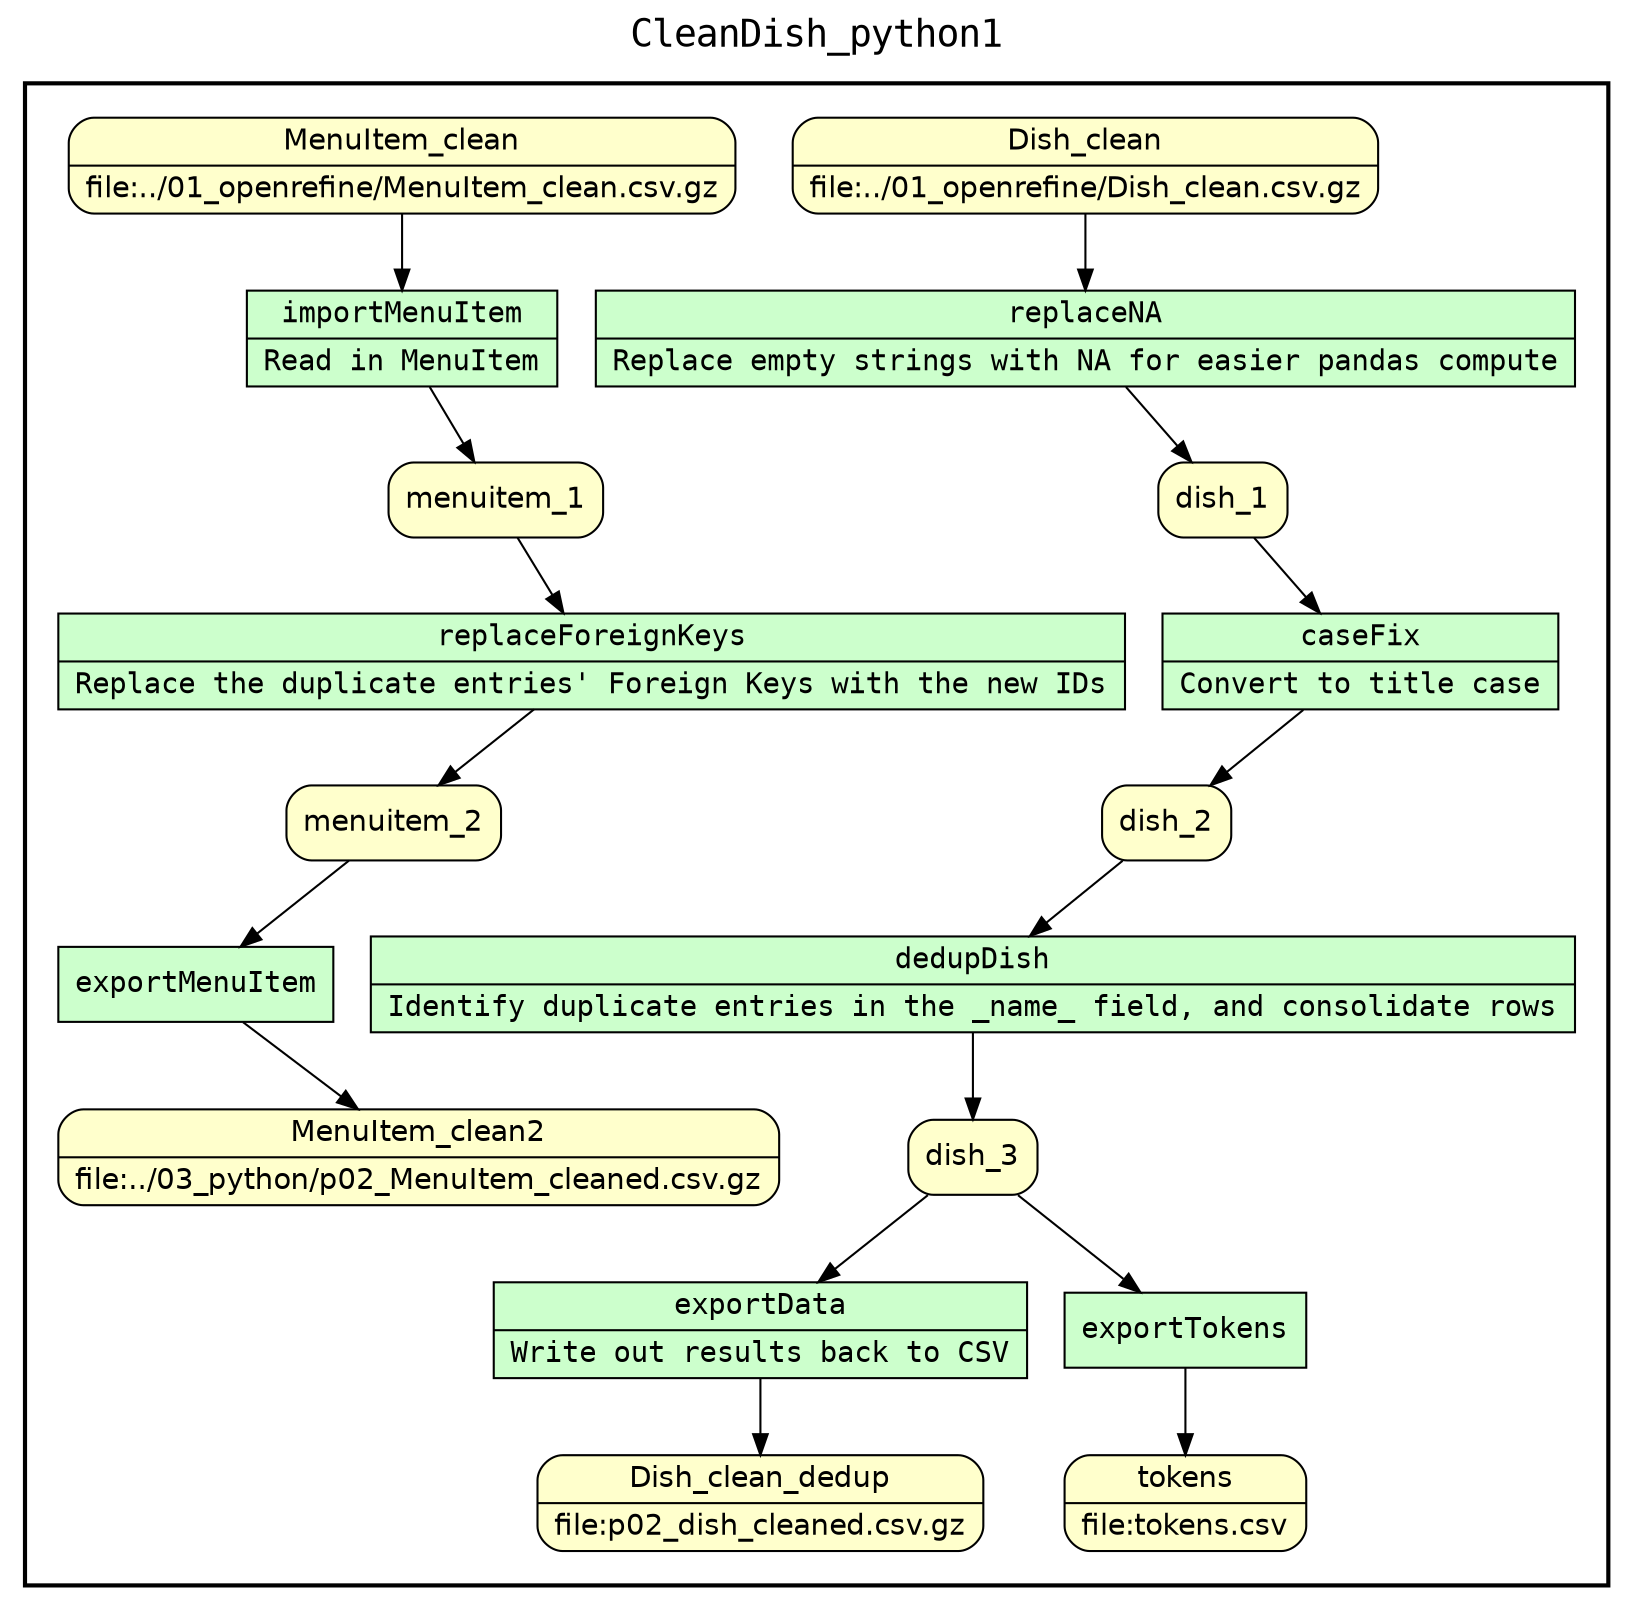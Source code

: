 
/* Start of top-level graph */
digraph Workflow {
rankdir=TB

/* Title for graph */
fontname=Courier; fontsize=18; labelloc=t
label=CleanDish_python1

/* Start of double cluster for drawing box around nodes in workflow */
subgraph cluster_workflow_box_outer { label=""; color=black; penwidth=2
subgraph cluster_workflow_box_inner { label=""; color=white

/* Style for nodes representing atomic programs in workflow */
node[shape=box style=filled fillcolor="#CCFFCC" peripheries=1 fontname=Courier]

/* Nodes representing atomic programs in workflow */
replaceNA [shape=record rankdir=LR label="{<f0> replaceNA |<f1> Replace empty strings with NA for easier pandas compute}"];
caseFix [shape=record rankdir=LR label="{<f0> caseFix |<f1> Convert to title case}"];
dedupDish [shape=record rankdir=LR label="{<f0> dedupDish |<f1> Identify duplicate entries in the _name_ field, and consolidate rows}"];
exportData [shape=record rankdir=LR label="{<f0> exportData |<f1> Write out results back to CSV}"];
importMenuItem [shape=record rankdir=LR label="{<f0> importMenuItem |<f1> Read in MenuItem}"];
replaceForeignKeys [shape=record rankdir=LR label="{<f0> replaceForeignKeys |<f1> Replace the duplicate entries' Foreign Keys with the new IDs}"];
exportMenuItem
exportTokens

/* Style for nodes representing non-parameter data channels in workflow */
node[shape=box style="rounded,filled" fillcolor="#FFFFCC" peripheries=1 fontname=Helvetica]

/* Nodes for non-parameter data channels in workflow */
Dish_clean [shape=record rankdir=LR label="{<f0> Dish_clean |<f1> file\:../01_openrefine/Dish_clean.csv.gz}"];
dish_1
dish_2
dish_3
MenuItem_clean [shape=record rankdir=LR label="{<f0> MenuItem_clean |<f1> file\:../01_openrefine/MenuItem_clean.csv.gz}"];
menuitem_1
menuitem_2
tokens [shape=record rankdir=LR label="{<f0> tokens |<f1> file\:tokens.csv}"];
Dish_clean_dedup [shape=record rankdir=LR label="{<f0> Dish_clean_dedup |<f1> file\:p02_dish_cleaned.csv.gz}"];
MenuItem_clean2 [shape=record rankdir=LR label="{<f0> MenuItem_clean2 |<f1> file\:../03_python/p02_MenuItem_cleaned.csv.gz}"];

/* Style for nodes representing parameter channels in workflow */
node[shape=box style="rounded,filled" fillcolor="#FCFCFC" peripheries=1 fontname=Helvetica]

/* Nodes representing parameter channels in workflow */

/* Edges representing connections between programs and channels */
replaceNA -> dish_1
Dish_clean -> replaceNA
caseFix -> dish_2
dish_1 -> caseFix
dedupDish -> dish_3
dish_2 -> dedupDish
exportData -> Dish_clean_dedup
dish_3 -> exportData
importMenuItem -> menuitem_1
MenuItem_clean -> importMenuItem
replaceForeignKeys -> menuitem_2
menuitem_1 -> replaceForeignKeys
exportMenuItem -> MenuItem_clean2
menuitem_2 -> exportMenuItem
exportTokens -> tokens
dish_3 -> exportTokens

/* End of double cluster for drawing box around nodes in workflow */
}}

/* End of top-level graph */
}
